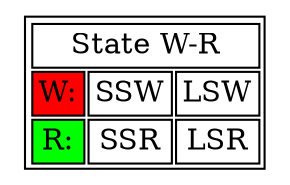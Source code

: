 digraph msm1{
  zw [shape=plaintext label=<<TABLE BGCOLOR="white"> <tr> 
        <td colspan="3">State W-R</td> 
      </tr> <tr> 
        <td bgcolor="red">W:</td>
        <td>SSW</td>
        <td>LSW</td>  
      </tr> <tr> 
        <td bgcolor="green">R:</td>
        <td>SSR</td>
        <td>LSR</td>  
      </tr> </TABLE>>
    ]
}
